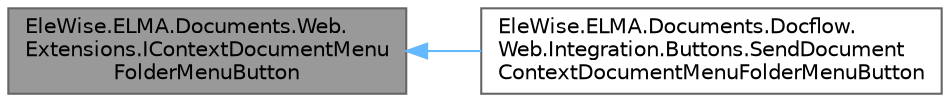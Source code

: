 digraph "EleWise.ELMA.Documents.Web.Extensions.IContextDocumentMenuFolderMenuButton"
{
 // LATEX_PDF_SIZE
  bgcolor="transparent";
  edge [fontname=Helvetica,fontsize=10,labelfontname=Helvetica,labelfontsize=10];
  node [fontname=Helvetica,fontsize=10,shape=box,height=0.2,width=0.4];
  rankdir="LR";
  Node1 [id="Node000001",label="EleWise.ELMA.Documents.Web.\lExtensions.IContextDocumentMenu\lFolderMenuButton",height=0.2,width=0.4,color="gray40", fillcolor="grey60", style="filled", fontcolor="black",tooltip="Кнопка в контекстном меню папки"];
  Node1 -> Node2 [id="edge1_Node000001_Node000002",dir="back",color="steelblue1",style="solid",tooltip=" "];
  Node2 [id="Node000002",label="EleWise.ELMA.Documents.Docflow.\lWeb.Integration.Buttons.SendDocument\lContextDocumentMenuFolderMenuButton",height=0.2,width=0.4,color="gray40", fillcolor="white", style="filled",URL="$class_ele_wise_1_1_e_l_m_a_1_1_documents_1_1_docflow_1_1_web_1_1_integration_1_1_buttons_1_1_sen699590c9ebc0485d49ec60ecf9b26191.html",tooltip=" "];
}
